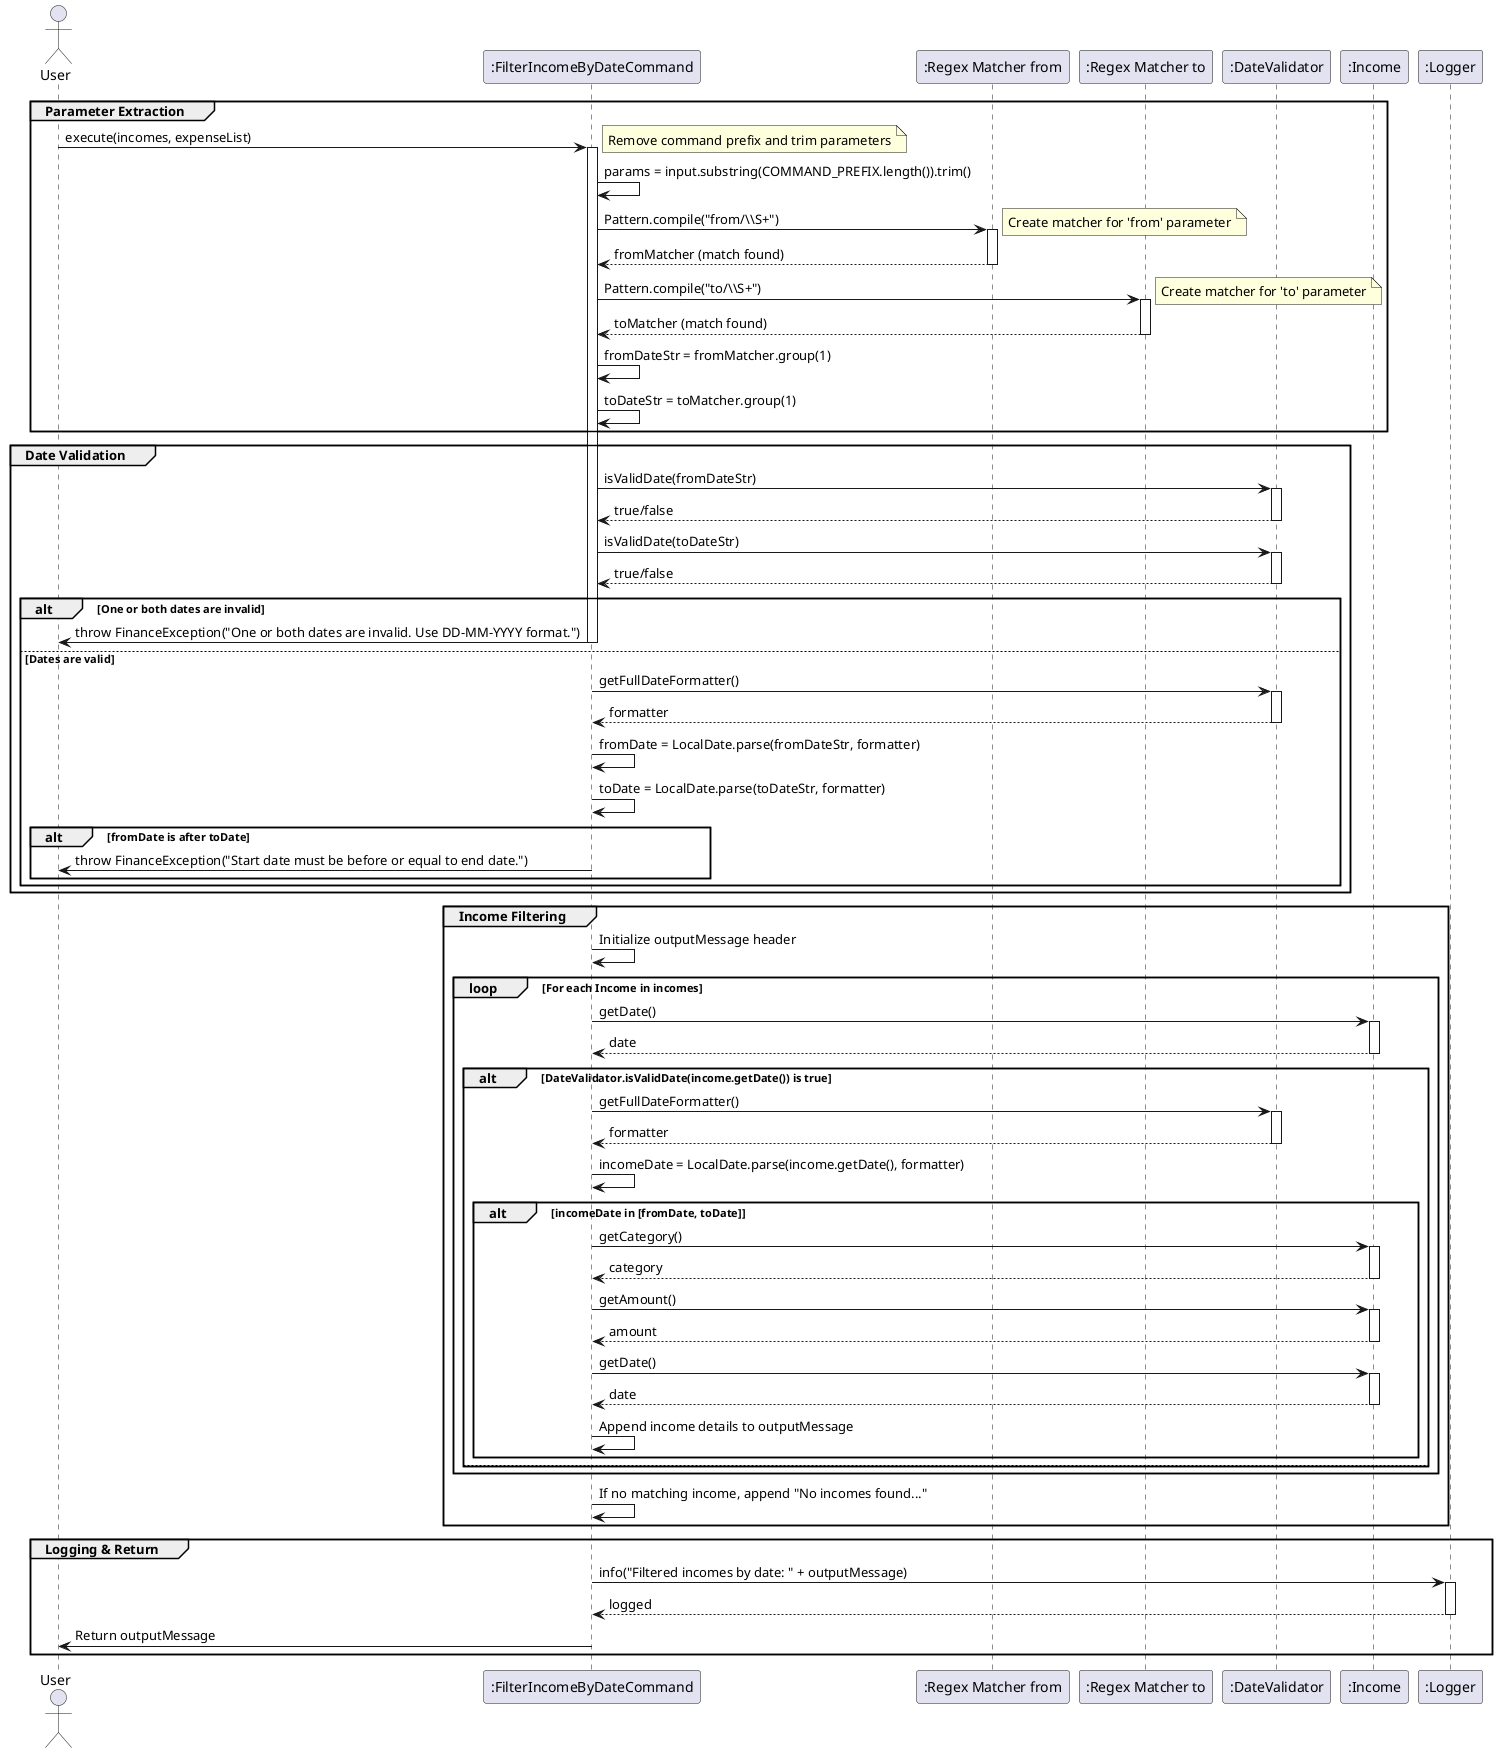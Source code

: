 @startuml
actor User
participant ":FilterIncomeByDateCommand" as Command
participant ":Regex Matcher from" as MatcherFrom
participant ":Regex Matcher to" as MatcherTo
participant ":DateValidator" as DV
participant ":Income" as Income
participant ":Logger" as Logger

'--------------------------
' 1) Parameter Extraction
'--------------------------
group Parameter Extraction
    User -> Command: execute(incomes, expenseList)
    activate Command
    note right: Remove command prefix and trim parameters
    Command -> Command: params = input.substring(COMMAND_PREFIX.length()).trim()

    Command -> MatcherFrom: Pattern.compile("from/\\\\S+")
    activate MatcherFrom
    note right: Create matcher for 'from' parameter
    MatcherFrom --> Command: fromMatcher (match found)
    deactivate MatcherFrom

    Command -> MatcherTo: Pattern.compile("to/\\\\S+")
    activate MatcherTo
    note right: Create matcher for 'to' parameter
    MatcherTo --> Command: toMatcher (match found)
    deactivate MatcherTo

    Command -> Command: fromDateStr = fromMatcher.group(1)
    Command -> Command: toDateStr = toMatcher.group(1)
end

'--------------------------
' 2) Date Validation
'--------------------------
group Date Validation
    Command -> DV: isValidDate(fromDateStr)
    activate DV
    DV --> Command: true/false
    deactivate DV

    Command -> DV: isValidDate(toDateStr)
    activate DV
    DV --> Command: true/false
    deactivate DV

    alt One or both dates are invalid
        Command -> User: throw FinanceException("One or both dates are invalid. Use DD-MM-YYYY format.")
        deactivate Command
    else Dates are valid
        Command -> DV: getFullDateFormatter()
        activate DV
        DV --> Command: formatter
        deactivate DV

        Command -> Command: fromDate = LocalDate.parse(fromDateStr, formatter)
        Command -> Command: toDate = LocalDate.parse(toDateStr, formatter)

        alt fromDate is after toDate
            Command -> User: throw FinanceException("Start date must be before or equal to end date.")
            deactivate Command
        end
    end
end

'--------------------------
' 3) Income Filtering
'--------------------------
group Income Filtering
    Command -> Command: Initialize outputMessage header
    loop For each Income in incomes
        Command -> Income: getDate()
        activate Income
        Income --> Command: date
        deactivate Income

        alt DateValidator.isValidDate(income.getDate()) is true
            Command -> DV: getFullDateFormatter()
            activate DV
            DV --> Command: formatter
            deactivate DV

            Command -> Command: incomeDate = LocalDate.parse(income.getDate(), formatter)
            alt incomeDate in [fromDate, toDate]
                Command -> Income: getCategory()
                activate Income
                Income --> Command: category
                deactivate Income

                Command -> Income: getAmount()
                activate Income
                Income --> Command: amount
                deactivate Income

                Command -> Income: getDate()
                activate Income
                Income --> Command: date
                deactivate Income

                Command -> Command: Append income details to outputMessage
            end
        else
            note right: Skip invalid date income
        end
    end
    Command -> Command: If no matching income, append "No incomes found..."
end

'--------------------------
' 4) Logging & Return
'--------------------------
group Logging & Return
    Command -> Logger: info("Filtered incomes by date: " + outputMessage)
    activate Logger
    Logger --> Command: logged
    deactivate Logger

    Command -> User: Return outputMessage
    deactivate Command
end

@enduml
